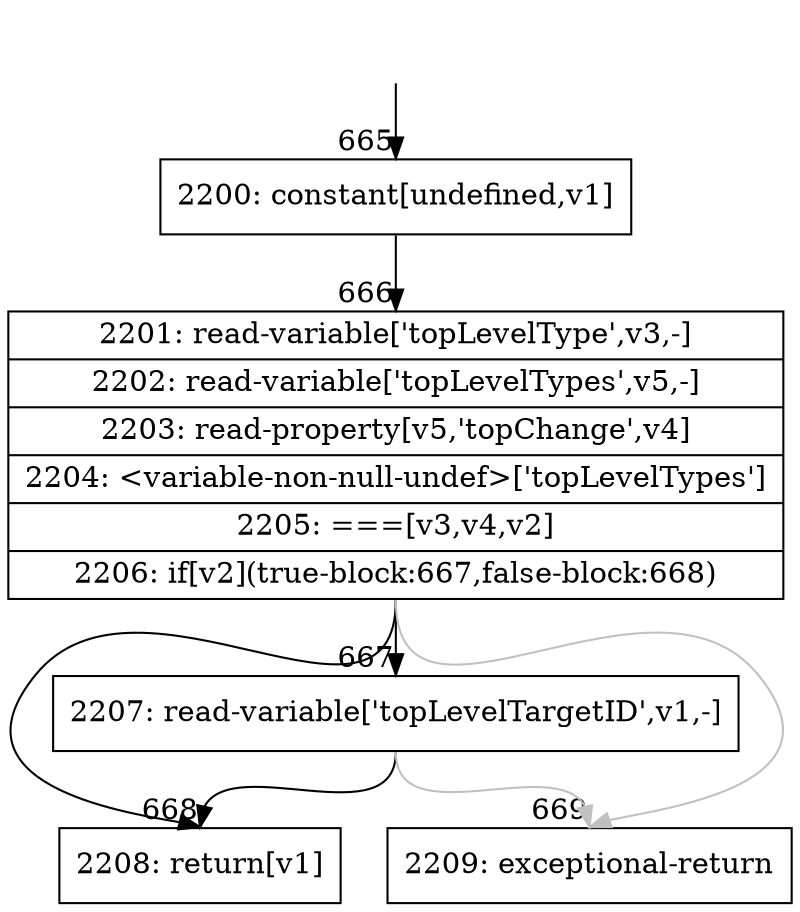 digraph {
rankdir="TD"
BB_entry47[shape=none,label=""];
BB_entry47 -> BB665 [tailport=s, headport=n, headlabel="    665"]
BB665 [shape=record label="{2200: constant[undefined,v1]}" ] 
BB665 -> BB666 [tailport=s, headport=n, headlabel="      666"]
BB666 [shape=record label="{2201: read-variable['topLevelType',v3,-]|2202: read-variable['topLevelTypes',v5,-]|2203: read-property[v5,'topChange',v4]|2204: \<variable-non-null-undef\>['topLevelTypes']|2205: ===[v3,v4,v2]|2206: if[v2](true-block:667,false-block:668)}" ] 
BB666 -> BB667 [tailport=s, headport=n, headlabel="      667"]
BB666 -> BB668 [tailport=s, headport=n, headlabel="      668"]
BB666 -> BB669 [tailport=s, headport=n, color=gray, headlabel="      669"]
BB667 [shape=record label="{2207: read-variable['topLevelTargetID',v1,-]}" ] 
BB667 -> BB668 [tailport=s, headport=n]
BB667 -> BB669 [tailport=s, headport=n, color=gray]
BB668 [shape=record label="{2208: return[v1]}" ] 
BB669 [shape=record label="{2209: exceptional-return}" ] 
//#$~ 1198
}
